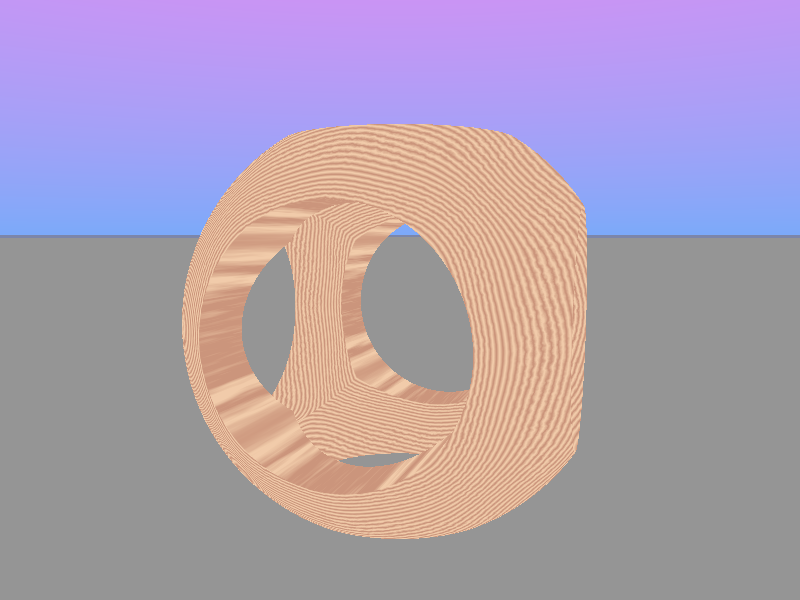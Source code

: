 /*
 *
 * t2-1.pov
 * Friday, 4/18/1997.
 *
 */

#include "colors.inc"
#include "textures.inc"
#include "stones.inc"
#include "woods.inc"

/***************************************************************************/

light_source {<10, 100, -10> color White}
light_source {<-20, -15, -40> color White}

camera
   {
   location  <1,   .41,  -3>
   direction <0.0,  0.0,  1.1>
   up        <0.0,  1.0,  0>
   right     <4/3,  0.0,  0>
   look_at   <0,    .1,   0>
   }

plane
   {
   y, -6
   texture
      {
      T_Stone13
      pigment {quick_color Gray30}
      }
   }

sphere
   {
   <0.0, 0.0, 0.0>, 1 inverse
   texture
      {
      pigment
         {
         gradient y
         colour_map
            {
            [0  color .2 green .4  blue .95]
            [.5 color .8 green .24 blue .88]
            [1  color .2 green .24 blue .4]
            }
         }
      finish
         {
         ambient 0.6
         diffuse 0.0
         }
      }
   scale <2000, 2000, 2000>
   }


/***************************************************************************/


difference
   {
   sphere {0, 1}

   cylinder {-x*10 x*10 .54}
   cylinder {-y*10 y*10 .54}
   cylinder {-z*10 z*10 .54}
                         
   texture {T_Wood1 scale .4}
   }
        
